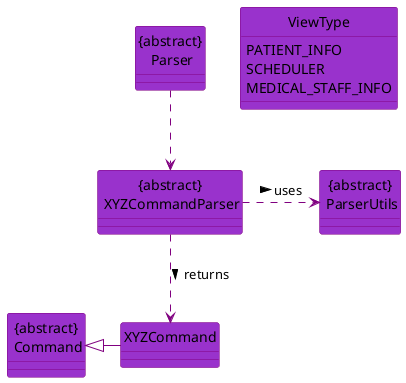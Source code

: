 @startuml
'https://plantuml.com/class-diagram

hide circle
skinparam classAttributeIconSize 0
skinparam class {
BackgroundColor DarkOrchid
ArrowColor Purple
BorderColor Purple
}

class "{abstract}\n Parser"
class "{abstract}\n XYZCommandParser"
class "{abstract}\n ParserUtils"
class "{abstract}\n Command"
class XYZCommand

"{abstract}\n Command" <|- XYZCommand

"{abstract}\n Parser" ..> "{abstract}\n XYZCommandParser"

"{abstract}\n XYZCommandParser" .> "{abstract}\n ParserUtils" : > uses

"{abstract}\n XYZCommandParser" ..> XYZCommand : > returns


enum ViewType {
PATIENT_INFO
SCHEDULER
MEDICAL_STAFF_INFO
}

@enduml